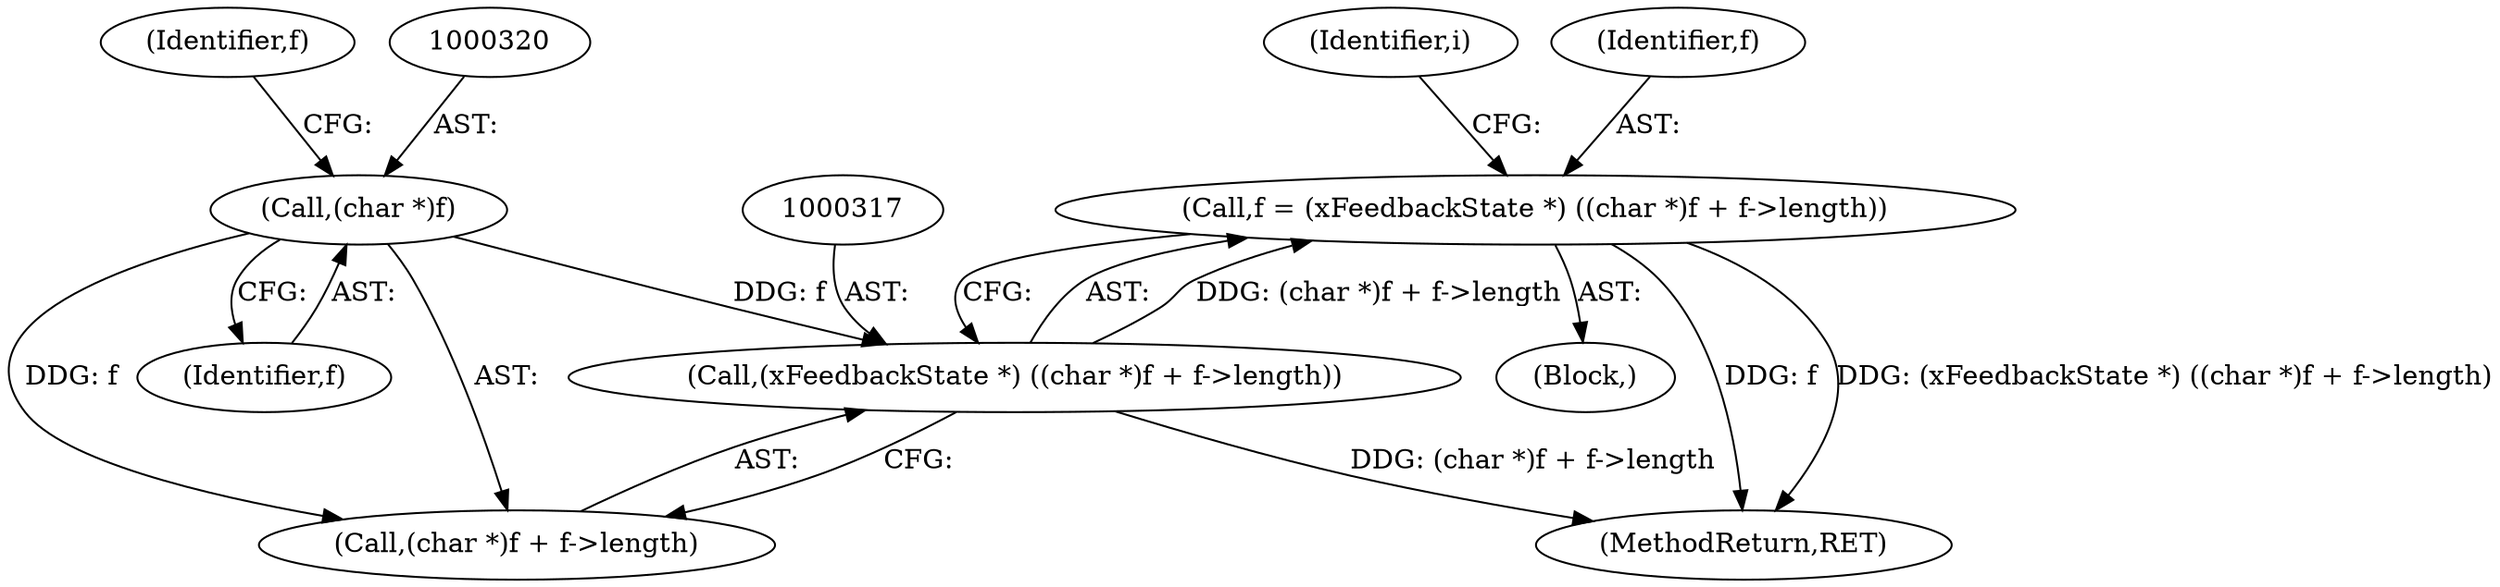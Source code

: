 digraph "0_libXi_19a9cd607de73947fcfb104682f203ffe4e1f4e5_1@integer" {
"1000314" [label="(Call,f = (xFeedbackState *) ((char *)f + f->length))"];
"1000316" [label="(Call,(xFeedbackState *) ((char *)f + f->length))"];
"1000319" [label="(Call,(char *)f)"];
"1000314" [label="(Call,f = (xFeedbackState *) ((char *)f + f->length))"];
"1000318" [label="(Call,(char *)f + f->length)"];
"1000243" [label="(Identifier,i)"];
"1000316" [label="(Call,(xFeedbackState *) ((char *)f + f->length))"];
"1000244" [label="(Block,)"];
"1000319" [label="(Call,(char *)f)"];
"1000321" [label="(Identifier,f)"];
"1000315" [label="(Identifier,f)"];
"1000737" [label="(MethodReturn,RET)"];
"1000323" [label="(Identifier,f)"];
"1000314" -> "1000244"  [label="AST: "];
"1000314" -> "1000316"  [label="CFG: "];
"1000315" -> "1000314"  [label="AST: "];
"1000316" -> "1000314"  [label="AST: "];
"1000243" -> "1000314"  [label="CFG: "];
"1000314" -> "1000737"  [label="DDG: f"];
"1000314" -> "1000737"  [label="DDG: (xFeedbackState *) ((char *)f + f->length)"];
"1000316" -> "1000314"  [label="DDG: (char *)f + f->length"];
"1000316" -> "1000318"  [label="CFG: "];
"1000317" -> "1000316"  [label="AST: "];
"1000318" -> "1000316"  [label="AST: "];
"1000316" -> "1000737"  [label="DDG: (char *)f + f->length"];
"1000319" -> "1000316"  [label="DDG: f"];
"1000319" -> "1000318"  [label="AST: "];
"1000319" -> "1000321"  [label="CFG: "];
"1000320" -> "1000319"  [label="AST: "];
"1000321" -> "1000319"  [label="AST: "];
"1000323" -> "1000319"  [label="CFG: "];
"1000319" -> "1000318"  [label="DDG: f"];
}
